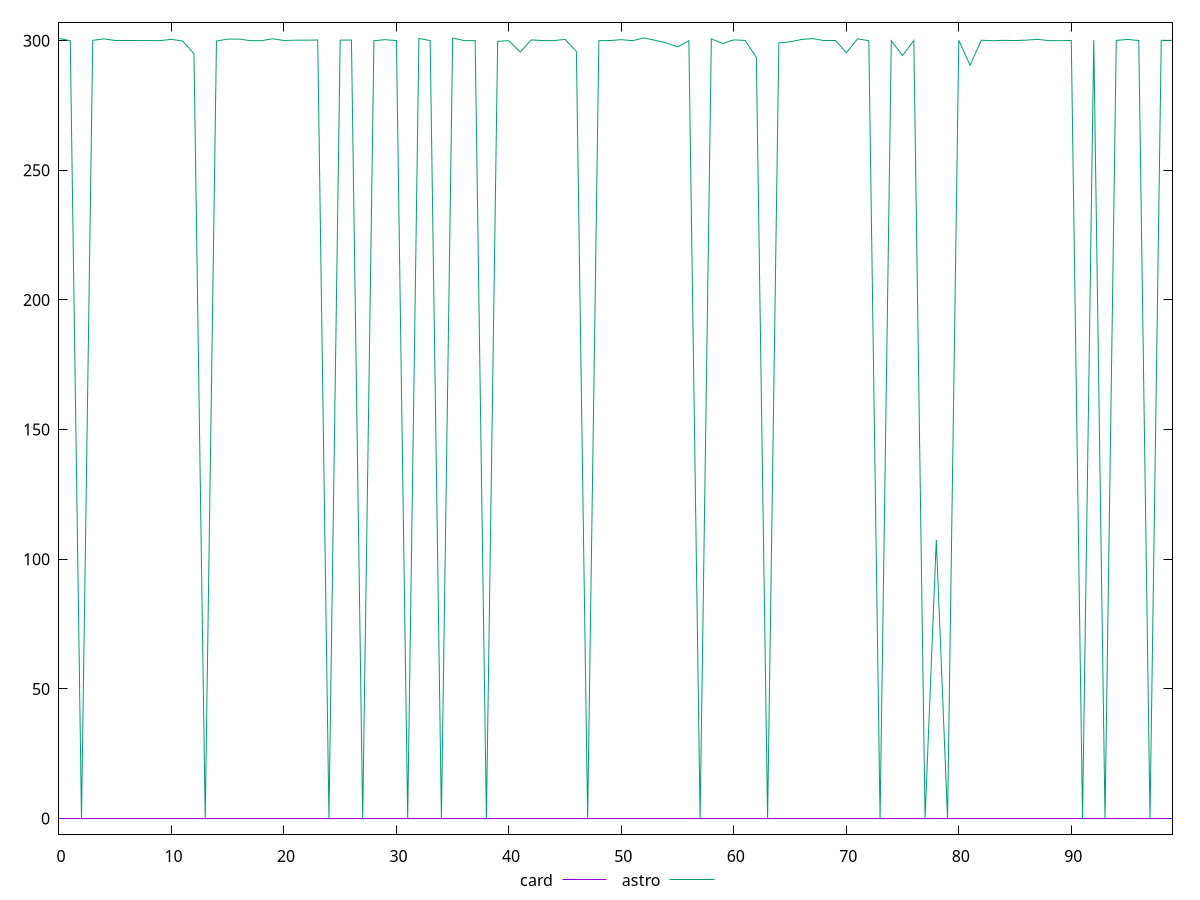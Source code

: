reset

$card <<EOF
0 0
1 0
2 0
3 0
4 0
5 0
6 0
7 0
8 0
9 0
10 0
11 0
12 0
13 0
14 0
15 0
16 0
17 0
18 0
19 0
20 0
21 0
22 0
23 0
24 0
25 0
26 0
27 0
28 0
29 0
30 0
31 0
32 0
33 0
34 0
35 0
36 0
37 0
38 0
39 0
40 0
41 0
42 0
43 0
44 0
45 0
46 0
47 0
48 0
49 0
50 0
51 0
52 0
53 0
54 0
55 0
56 0
57 0
58 0
59 0
60 0
61 0
62 0
63 0
64 0
65 0
66 0
67 0
68 0
69 0
70 0
71 0
72 0
73 0
74 0
75 0
76 0
77 0
78 0
79 0
80 0
81 0
82 0
83 0
84 0
85 0
86 0
87 0
88 0
89 0
90 0
91 0
92 0
93 0
94 0
95 0
96 0
97 0
98 0
99 0
EOF

$astro <<EOF
0 300.904
1 300.016
2 0
3 300.154
4 300.698
5 300.074
6 300.074
7 300.064
8 300.046
9 300.03
10 300.528
11 299.83300018310547
12 294.9940004348755
13 0
14 299.88700008392334
15 300.606
16 300.626
17 300.046
18 300
19 300.734
20 300.086
21 300.202
22 300.194
23 300.28
24 0
25 300.228
26 300.252
27 0
28 300
29 300.394
30 300.058
31 0
32 300.866
33 300.05
34 0
35 301.016
36 300.062
37 300
38 0
39 299.7710008621216
40 300
41 295.64400005340576
42 300.316
43 300.044
44 300.054
45 300.496
46 295.8719997406006
47 0
48 300
49 300.074
50 300.404
51 300
52 301.078
53 300.154
54 299.13700008392334
55 297.5939989089966
56 300
57 0
58 300.736
59 298.89499950408936
60 300.32
61 300.098
62 293.6029996871948
63 0
64 299.17599964141846
65 299.5570011138916
66 300.456
67 300.808
68 300
69 300
70 295.3700008392334
71 300.736
72 300
73 0
74 300
75 294.2840003967285
76 300.08
77 0
78 107.44500064849854
79 0
80 300.178
81 290.5350008010864
82 300.174
83 300
84 300.142
85 300.058
86 300.214
87 300.53
88 300.032
89 300
90 300.102
91 0
92 300.182
93 0
94 300.122
95 300.49
96 300.078
97 0
98 300.164
99 300.1
EOF

set key outside below
set xrange [0:99]
set yrange [-6.02156:307.09956]
set trange [-6.02156:307.09956]
set terminal svg size 640, 520 enhanced background rgb 'white'
set output "reports/report_00032_2021-02-25T10-28-15.087Z/uses-rel-preconnect/comparison/line/2_vs_3.svg"

plot $card title "card" with line, \
     $astro title "astro" with line

reset
